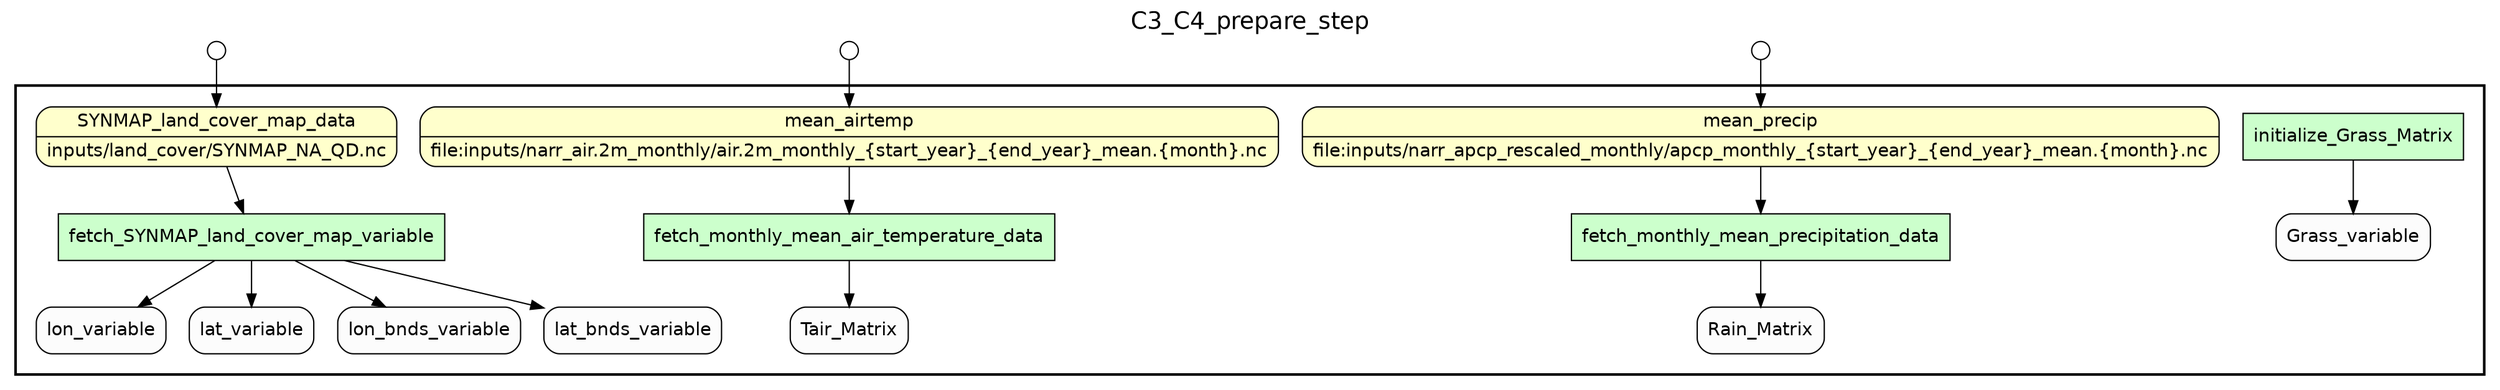 /* Start of top-level graph */
digraph Workflow {
rankdir=TB

/* Title for graph */
fontname=Helvetica; fontsize=18; labelloc=t
label=C3_C4_prepare_step

/* Start of double cluster for drawing box around nodes in workflow */
subgraph cluster_workflow_box_outer { label=""; color=black; penwidth=2
subgraph cluster_workflow_box_inner { label=""; penwidth=0

/* Style for nodes representing atomic programs in workflow */
node[shape=box style=filled fillcolor="#CCFFCC" peripheries=1 fontname=Helvetica]

/* Nodes representing atomic programs in workflow */
fetch_SYNMAP_land_cover_map_variable
fetch_monthly_mean_air_temperature_data
fetch_monthly_mean_precipitation_data
initialize_Grass_Matrix

/* Style for nodes representing non-parameter data channels in workflow */
node[shape=box style="rounded,filled" fillcolor="#FFFFCC" peripheries=1 fontname=Helvetica]

/* Nodes for non-parameter data channels in workflow */
SYNMAP_land_cover_map_data [shape=record rankdir=LR label="{<f0> SYNMAP_land_cover_map_data |<f1> inputs/land_cover/SYNMAP_NA_QD.nc}"];
mean_airtemp [shape=record rankdir=LR label="{<f0> mean_airtemp |<f1> file\:inputs/narr_air.2m_monthly/air.2m_monthly_\{start_year\}_\{end_year\}_mean.\{month\}.nc}"];
mean_precip [shape=record rankdir=LR label="{<f0> mean_precip |<f1> file\:inputs/narr_apcp_rescaled_monthly/apcp_monthly_\{start_year\}_\{end_year\}_mean.\{month\}.nc}"];

/* Style for nodes representing parameter channels in workflow */
node[shape=box style="rounded,filled" fillcolor="#FCFCFC" peripheries=1 fontname=Helvetica]

/* Nodes representing parameter channels in workflow */

/* Edges representing connections between programs and channels */
fetch_SYNMAP_land_cover_map_variable -> lon_variable
fetch_SYNMAP_land_cover_map_variable -> lat_variable
fetch_SYNMAP_land_cover_map_variable -> lon_bnds_variable
fetch_SYNMAP_land_cover_map_variable -> lat_bnds_variable
SYNMAP_land_cover_map_data -> fetch_SYNMAP_land_cover_map_variable
fetch_monthly_mean_air_temperature_data -> Tair_Matrix
mean_airtemp -> fetch_monthly_mean_air_temperature_data
fetch_monthly_mean_precipitation_data -> Rain_Matrix
mean_precip -> fetch_monthly_mean_precipitation_data
initialize_Grass_Matrix -> Grass_variable

/* End of double cluster for drawing box around nodes in workflow */
}}

/* Style for nodes representing workflow input ports */
node[shape=circle style="rounded,filled" fillcolor="#FFFFFF" peripheries=1 fontname=Helvetica width=0.2]

/* Nodes representing workflow input ports */
SYNMAP_land_cover_map_data_input_port [label=""]
mean_airtemp_input_port [label=""]
mean_precip_input_port [label=""]

/* Style for nodes representing workflow output ports */
node[shape=circle style="rounded,filled" fillcolor="#FFFFFF" peripheries=1 fontname=Helvetica width=0.2]

/* Nodes representing workflow output ports */

/* Edges from input ports to channels */
SYNMAP_land_cover_map_data_input_port -> SYNMAP_land_cover_map_data
mean_airtemp_input_port -> mean_airtemp
mean_precip_input_port -> mean_precip

/* Edges from channels to output ports */

/* End of top-level graph */
}
